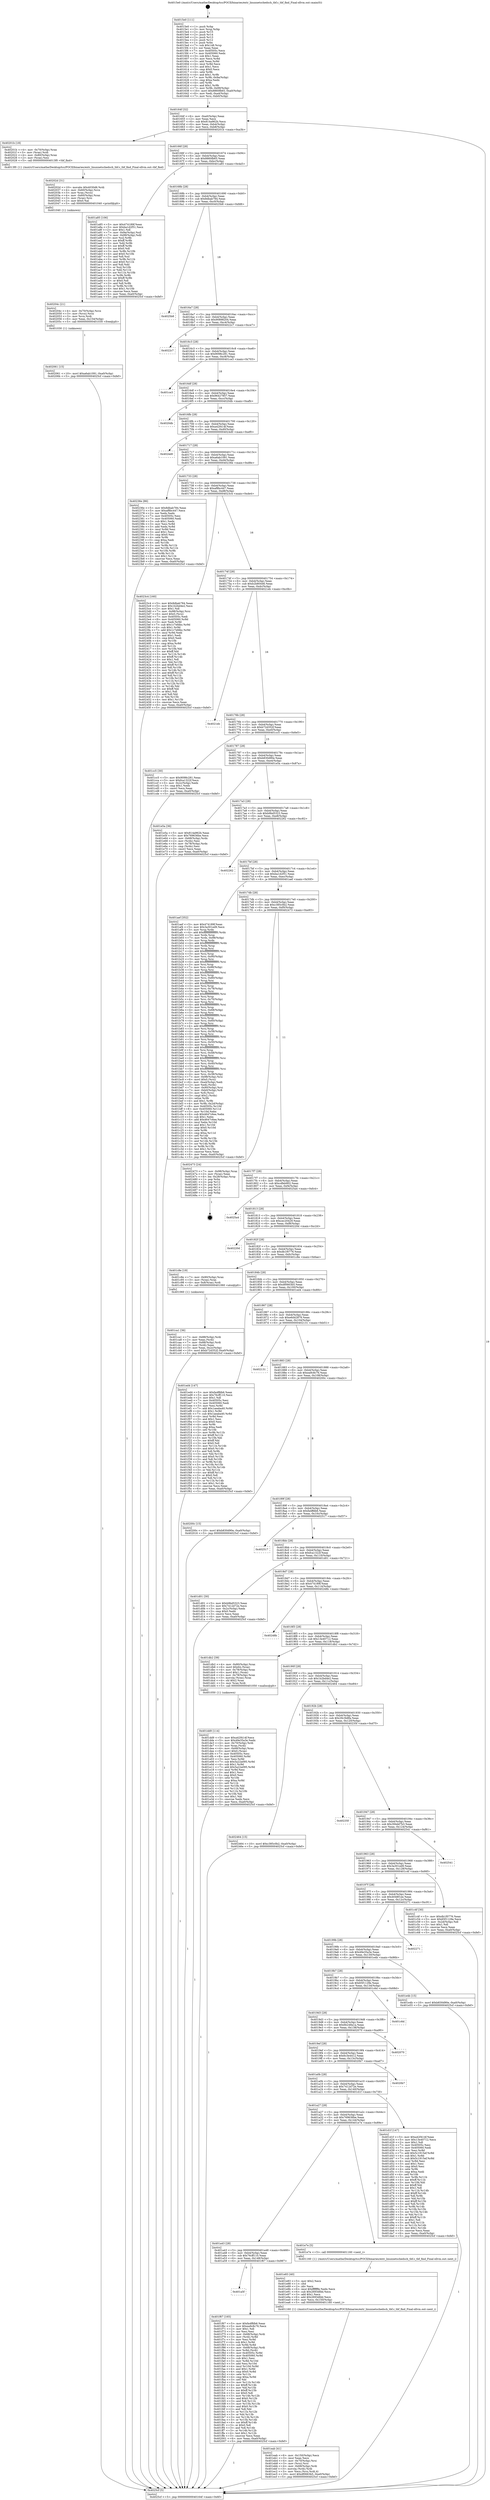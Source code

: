 digraph "0x4015e0" {
  label = "0x4015e0 (/mnt/c/Users/mathe/Desktop/tcc/POCII/binaries/extr_linuxnetschedsch_tbf.c_tbf_find_Final-ollvm.out::main(0))"
  labelloc = "t"
  node[shape=record]

  Entry [label="",width=0.3,height=0.3,shape=circle,fillcolor=black,style=filled]
  "0x40164f" [label="{
     0x40164f [32]\l
     | [instrs]\l
     &nbsp;&nbsp;0x40164f \<+6\>: mov -0xa0(%rbp),%eax\l
     &nbsp;&nbsp;0x401655 \<+2\>: mov %eax,%ecx\l
     &nbsp;&nbsp;0x401657 \<+6\>: sub $0x814a962b,%ecx\l
     &nbsp;&nbsp;0x40165d \<+6\>: mov %eax,-0xb4(%rbp)\l
     &nbsp;&nbsp;0x401663 \<+6\>: mov %ecx,-0xb8(%rbp)\l
     &nbsp;&nbsp;0x401669 \<+6\>: je 000000000040201b \<main+0xa3b\>\l
  }"]
  "0x40201b" [label="{
     0x40201b [18]\l
     | [instrs]\l
     &nbsp;&nbsp;0x40201b \<+4\>: mov -0x70(%rbp),%rax\l
     &nbsp;&nbsp;0x40201f \<+3\>: mov (%rax),%rdi\l
     &nbsp;&nbsp;0x402022 \<+4\>: mov -0x80(%rbp),%rax\l
     &nbsp;&nbsp;0x402026 \<+2\>: mov (%rax),%esi\l
     &nbsp;&nbsp;0x402028 \<+5\>: call 00000000004013f0 \<tbf_find\>\l
     | [calls]\l
     &nbsp;&nbsp;0x4013f0 \{1\} (/mnt/c/Users/mathe/Desktop/tcc/POCII/binaries/extr_linuxnetschedsch_tbf.c_tbf_find_Final-ollvm.out::tbf_find)\l
  }"]
  "0x40166f" [label="{
     0x40166f [28]\l
     | [instrs]\l
     &nbsp;&nbsp;0x40166f \<+5\>: jmp 0000000000401674 \<main+0x94\>\l
     &nbsp;&nbsp;0x401674 \<+6\>: mov -0xb4(%rbp),%eax\l
     &nbsp;&nbsp;0x40167a \<+5\>: sub $0x8860fb65,%eax\l
     &nbsp;&nbsp;0x40167f \<+6\>: mov %eax,-0xbc(%rbp)\l
     &nbsp;&nbsp;0x401685 \<+6\>: je 0000000000401a85 \<main+0x4a5\>\l
  }"]
  Exit [label="",width=0.3,height=0.3,shape=circle,fillcolor=black,style=filled,peripheries=2]
  "0x401a85" [label="{
     0x401a85 [106]\l
     | [instrs]\l
     &nbsp;&nbsp;0x401a85 \<+5\>: mov $0x474189f,%eax\l
     &nbsp;&nbsp;0x401a8a \<+5\>: mov $0xba1d2f51,%ecx\l
     &nbsp;&nbsp;0x401a8f \<+2\>: mov $0x1,%dl\l
     &nbsp;&nbsp;0x401a91 \<+7\>: mov -0x9a(%rbp),%sil\l
     &nbsp;&nbsp;0x401a98 \<+7\>: mov -0x99(%rbp),%dil\l
     &nbsp;&nbsp;0x401a9f \<+3\>: mov %sil,%r8b\l
     &nbsp;&nbsp;0x401aa2 \<+4\>: xor $0xff,%r8b\l
     &nbsp;&nbsp;0x401aa6 \<+3\>: mov %dil,%r9b\l
     &nbsp;&nbsp;0x401aa9 \<+4\>: xor $0xff,%r9b\l
     &nbsp;&nbsp;0x401aad \<+3\>: xor $0x0,%dl\l
     &nbsp;&nbsp;0x401ab0 \<+3\>: mov %r8b,%r10b\l
     &nbsp;&nbsp;0x401ab3 \<+4\>: and $0x0,%r10b\l
     &nbsp;&nbsp;0x401ab7 \<+3\>: and %dl,%sil\l
     &nbsp;&nbsp;0x401aba \<+3\>: mov %r9b,%r11b\l
     &nbsp;&nbsp;0x401abd \<+4\>: and $0x0,%r11b\l
     &nbsp;&nbsp;0x401ac1 \<+3\>: and %dl,%dil\l
     &nbsp;&nbsp;0x401ac4 \<+3\>: or %sil,%r10b\l
     &nbsp;&nbsp;0x401ac7 \<+3\>: or %dil,%r11b\l
     &nbsp;&nbsp;0x401aca \<+3\>: xor %r11b,%r10b\l
     &nbsp;&nbsp;0x401acd \<+3\>: or %r9b,%r8b\l
     &nbsp;&nbsp;0x401ad0 \<+4\>: xor $0xff,%r8b\l
     &nbsp;&nbsp;0x401ad4 \<+3\>: or $0x0,%dl\l
     &nbsp;&nbsp;0x401ad7 \<+3\>: and %dl,%r8b\l
     &nbsp;&nbsp;0x401ada \<+3\>: or %r8b,%r10b\l
     &nbsp;&nbsp;0x401add \<+4\>: test $0x1,%r10b\l
     &nbsp;&nbsp;0x401ae1 \<+3\>: cmovne %ecx,%eax\l
     &nbsp;&nbsp;0x401ae4 \<+6\>: mov %eax,-0xa0(%rbp)\l
     &nbsp;&nbsp;0x401aea \<+5\>: jmp 00000000004025cf \<main+0xfef\>\l
  }"]
  "0x40168b" [label="{
     0x40168b [28]\l
     | [instrs]\l
     &nbsp;&nbsp;0x40168b \<+5\>: jmp 0000000000401690 \<main+0xb0\>\l
     &nbsp;&nbsp;0x401690 \<+6\>: mov -0xb4(%rbp),%eax\l
     &nbsp;&nbsp;0x401696 \<+5\>: sub $0x8dbab784,%eax\l
     &nbsp;&nbsp;0x40169b \<+6\>: mov %eax,-0xc0(%rbp)\l
     &nbsp;&nbsp;0x4016a1 \<+6\>: je 00000000004025b8 \<main+0xfd8\>\l
  }"]
  "0x4025cf" [label="{
     0x4025cf [5]\l
     | [instrs]\l
     &nbsp;&nbsp;0x4025cf \<+5\>: jmp 000000000040164f \<main+0x6f\>\l
  }"]
  "0x4015e0" [label="{
     0x4015e0 [111]\l
     | [instrs]\l
     &nbsp;&nbsp;0x4015e0 \<+1\>: push %rbp\l
     &nbsp;&nbsp;0x4015e1 \<+3\>: mov %rsp,%rbp\l
     &nbsp;&nbsp;0x4015e4 \<+2\>: push %r15\l
     &nbsp;&nbsp;0x4015e6 \<+2\>: push %r14\l
     &nbsp;&nbsp;0x4015e8 \<+2\>: push %r13\l
     &nbsp;&nbsp;0x4015ea \<+2\>: push %r12\l
     &nbsp;&nbsp;0x4015ec \<+1\>: push %rbx\l
     &nbsp;&nbsp;0x4015ed \<+7\>: sub $0x148,%rsp\l
     &nbsp;&nbsp;0x4015f4 \<+2\>: xor %eax,%eax\l
     &nbsp;&nbsp;0x4015f6 \<+7\>: mov 0x40505c,%ecx\l
     &nbsp;&nbsp;0x4015fd \<+7\>: mov 0x405060,%edx\l
     &nbsp;&nbsp;0x401604 \<+3\>: sub $0x1,%eax\l
     &nbsp;&nbsp;0x401607 \<+3\>: mov %ecx,%r8d\l
     &nbsp;&nbsp;0x40160a \<+3\>: add %eax,%r8d\l
     &nbsp;&nbsp;0x40160d \<+4\>: imul %r8d,%ecx\l
     &nbsp;&nbsp;0x401611 \<+3\>: and $0x1,%ecx\l
     &nbsp;&nbsp;0x401614 \<+3\>: cmp $0x0,%ecx\l
     &nbsp;&nbsp;0x401617 \<+4\>: sete %r9b\l
     &nbsp;&nbsp;0x40161b \<+4\>: and $0x1,%r9b\l
     &nbsp;&nbsp;0x40161f \<+7\>: mov %r9b,-0x9a(%rbp)\l
     &nbsp;&nbsp;0x401626 \<+3\>: cmp $0xa,%edx\l
     &nbsp;&nbsp;0x401629 \<+4\>: setl %r9b\l
     &nbsp;&nbsp;0x40162d \<+4\>: and $0x1,%r9b\l
     &nbsp;&nbsp;0x401631 \<+7\>: mov %r9b,-0x99(%rbp)\l
     &nbsp;&nbsp;0x401638 \<+10\>: movl $0x8860fb65,-0xa0(%rbp)\l
     &nbsp;&nbsp;0x401642 \<+6\>: mov %edi,-0xa4(%rbp)\l
     &nbsp;&nbsp;0x401648 \<+7\>: mov %rsi,-0xb0(%rbp)\l
  }"]
  "0x402061" [label="{
     0x402061 [15]\l
     | [instrs]\l
     &nbsp;&nbsp;0x402061 \<+10\>: movl $0xa6ab1091,-0xa0(%rbp)\l
     &nbsp;&nbsp;0x40206b \<+5\>: jmp 00000000004025cf \<main+0xfef\>\l
  }"]
  "0x4025b8" [label="{
     0x4025b8\l
  }", style=dashed]
  "0x4016a7" [label="{
     0x4016a7 [28]\l
     | [instrs]\l
     &nbsp;&nbsp;0x4016a7 \<+5\>: jmp 00000000004016ac \<main+0xcc\>\l
     &nbsp;&nbsp;0x4016ac \<+6\>: mov -0xb4(%rbp),%eax\l
     &nbsp;&nbsp;0x4016b2 \<+5\>: sub $0x90898204,%eax\l
     &nbsp;&nbsp;0x4016b7 \<+6\>: mov %eax,-0xc4(%rbp)\l
     &nbsp;&nbsp;0x4016bd \<+6\>: je 00000000004022c7 \<main+0xce7\>\l
  }"]
  "0x40204c" [label="{
     0x40204c [21]\l
     | [instrs]\l
     &nbsp;&nbsp;0x40204c \<+4\>: mov -0x70(%rbp),%rcx\l
     &nbsp;&nbsp;0x402050 \<+3\>: mov (%rcx),%rcx\l
     &nbsp;&nbsp;0x402053 \<+3\>: mov %rcx,%rdi\l
     &nbsp;&nbsp;0x402056 \<+6\>: mov %eax,-0x154(%rbp)\l
     &nbsp;&nbsp;0x40205c \<+5\>: call 0000000000401030 \<free@plt\>\l
     | [calls]\l
     &nbsp;&nbsp;0x401030 \{1\} (unknown)\l
  }"]
  "0x4022c7" [label="{
     0x4022c7\l
  }", style=dashed]
  "0x4016c3" [label="{
     0x4016c3 [28]\l
     | [instrs]\l
     &nbsp;&nbsp;0x4016c3 \<+5\>: jmp 00000000004016c8 \<main+0xe8\>\l
     &nbsp;&nbsp;0x4016c8 \<+6\>: mov -0xb4(%rbp),%eax\l
     &nbsp;&nbsp;0x4016ce \<+5\>: sub $0x9098c281,%eax\l
     &nbsp;&nbsp;0x4016d3 \<+6\>: mov %eax,-0xc8(%rbp)\l
     &nbsp;&nbsp;0x4016d9 \<+6\>: je 0000000000401ce3 \<main+0x703\>\l
  }"]
  "0x40202d" [label="{
     0x40202d [31]\l
     | [instrs]\l
     &nbsp;&nbsp;0x40202d \<+10\>: movabs $0x4030d6,%rdi\l
     &nbsp;&nbsp;0x402037 \<+4\>: mov -0x60(%rbp),%rcx\l
     &nbsp;&nbsp;0x40203b \<+3\>: mov %rax,(%rcx)\l
     &nbsp;&nbsp;0x40203e \<+4\>: mov -0x60(%rbp),%rax\l
     &nbsp;&nbsp;0x402042 \<+3\>: mov (%rax),%rsi\l
     &nbsp;&nbsp;0x402045 \<+2\>: mov $0x0,%al\l
     &nbsp;&nbsp;0x402047 \<+5\>: call 0000000000401040 \<printf@plt\>\l
     | [calls]\l
     &nbsp;&nbsp;0x401040 \{1\} (unknown)\l
  }"]
  "0x401ce3" [label="{
     0x401ce3\l
  }", style=dashed]
  "0x4016df" [label="{
     0x4016df [28]\l
     | [instrs]\l
     &nbsp;&nbsp;0x4016df \<+5\>: jmp 00000000004016e4 \<main+0x104\>\l
     &nbsp;&nbsp;0x4016e4 \<+6\>: mov -0xb4(%rbp),%eax\l
     &nbsp;&nbsp;0x4016ea \<+5\>: sub $0x96427857,%eax\l
     &nbsp;&nbsp;0x4016ef \<+6\>: mov %eax,-0xcc(%rbp)\l
     &nbsp;&nbsp;0x4016f5 \<+6\>: je 00000000004020db \<main+0xafb\>\l
  }"]
  "0x401a5f" [label="{
     0x401a5f\l
  }", style=dashed]
  "0x4020db" [label="{
     0x4020db\l
  }", style=dashed]
  "0x4016fb" [label="{
     0x4016fb [28]\l
     | [instrs]\l
     &nbsp;&nbsp;0x4016fb \<+5\>: jmp 0000000000401700 \<main+0x120\>\l
     &nbsp;&nbsp;0x401700 \<+6\>: mov -0xb4(%rbp),%eax\l
     &nbsp;&nbsp;0x401706 \<+5\>: sub $0xa42f414f,%eax\l
     &nbsp;&nbsp;0x40170b \<+6\>: mov %eax,-0xd0(%rbp)\l
     &nbsp;&nbsp;0x401711 \<+6\>: je 00000000004024d0 \<main+0xef0\>\l
  }"]
  "0x401f67" [label="{
     0x401f67 [165]\l
     | [instrs]\l
     &nbsp;&nbsp;0x401f67 \<+5\>: mov $0xfa4ffdb6,%eax\l
     &nbsp;&nbsp;0x401f6c \<+5\>: mov $0xea9c8c76,%ecx\l
     &nbsp;&nbsp;0x401f71 \<+2\>: mov $0x1,%dl\l
     &nbsp;&nbsp;0x401f73 \<+2\>: xor %esi,%esi\l
     &nbsp;&nbsp;0x401f75 \<+4\>: mov -0x68(%rbp),%rdi\l
     &nbsp;&nbsp;0x401f79 \<+3\>: mov (%rdi),%r8d\l
     &nbsp;&nbsp;0x401f7c \<+3\>: mov %esi,%r9d\l
     &nbsp;&nbsp;0x401f7f \<+4\>: sub $0x1,%r9d\l
     &nbsp;&nbsp;0x401f83 \<+3\>: sub %r9d,%r8d\l
     &nbsp;&nbsp;0x401f86 \<+4\>: mov -0x68(%rbp),%rdi\l
     &nbsp;&nbsp;0x401f8a \<+3\>: mov %r8d,(%rdi)\l
     &nbsp;&nbsp;0x401f8d \<+8\>: mov 0x40505c,%r8d\l
     &nbsp;&nbsp;0x401f95 \<+8\>: mov 0x405060,%r9d\l
     &nbsp;&nbsp;0x401f9d \<+3\>: sub $0x1,%esi\l
     &nbsp;&nbsp;0x401fa0 \<+3\>: mov %r8d,%r10d\l
     &nbsp;&nbsp;0x401fa3 \<+3\>: add %esi,%r10d\l
     &nbsp;&nbsp;0x401fa6 \<+4\>: imul %r10d,%r8d\l
     &nbsp;&nbsp;0x401faa \<+4\>: and $0x1,%r8d\l
     &nbsp;&nbsp;0x401fae \<+4\>: cmp $0x0,%r8d\l
     &nbsp;&nbsp;0x401fb2 \<+4\>: sete %r11b\l
     &nbsp;&nbsp;0x401fb6 \<+4\>: cmp $0xa,%r9d\l
     &nbsp;&nbsp;0x401fba \<+3\>: setl %bl\l
     &nbsp;&nbsp;0x401fbd \<+3\>: mov %r11b,%r14b\l
     &nbsp;&nbsp;0x401fc0 \<+4\>: xor $0xff,%r14b\l
     &nbsp;&nbsp;0x401fc4 \<+3\>: mov %bl,%r15b\l
     &nbsp;&nbsp;0x401fc7 \<+4\>: xor $0xff,%r15b\l
     &nbsp;&nbsp;0x401fcb \<+3\>: xor $0x0,%dl\l
     &nbsp;&nbsp;0x401fce \<+3\>: mov %r14b,%r12b\l
     &nbsp;&nbsp;0x401fd1 \<+4\>: and $0x0,%r12b\l
     &nbsp;&nbsp;0x401fd5 \<+3\>: and %dl,%r11b\l
     &nbsp;&nbsp;0x401fd8 \<+3\>: mov %r15b,%r13b\l
     &nbsp;&nbsp;0x401fdb \<+4\>: and $0x0,%r13b\l
     &nbsp;&nbsp;0x401fdf \<+2\>: and %dl,%bl\l
     &nbsp;&nbsp;0x401fe1 \<+3\>: or %r11b,%r12b\l
     &nbsp;&nbsp;0x401fe4 \<+3\>: or %bl,%r13b\l
     &nbsp;&nbsp;0x401fe7 \<+3\>: xor %r13b,%r12b\l
     &nbsp;&nbsp;0x401fea \<+3\>: or %r15b,%r14b\l
     &nbsp;&nbsp;0x401fed \<+4\>: xor $0xff,%r14b\l
     &nbsp;&nbsp;0x401ff1 \<+3\>: or $0x0,%dl\l
     &nbsp;&nbsp;0x401ff4 \<+3\>: and %dl,%r14b\l
     &nbsp;&nbsp;0x401ff7 \<+3\>: or %r14b,%r12b\l
     &nbsp;&nbsp;0x401ffa \<+4\>: test $0x1,%r12b\l
     &nbsp;&nbsp;0x401ffe \<+3\>: cmovne %ecx,%eax\l
     &nbsp;&nbsp;0x402001 \<+6\>: mov %eax,-0xa0(%rbp)\l
     &nbsp;&nbsp;0x402007 \<+5\>: jmp 00000000004025cf \<main+0xfef\>\l
  }"]
  "0x4024d0" [label="{
     0x4024d0\l
  }", style=dashed]
  "0x401717" [label="{
     0x401717 [28]\l
     | [instrs]\l
     &nbsp;&nbsp;0x401717 \<+5\>: jmp 000000000040171c \<main+0x13c\>\l
     &nbsp;&nbsp;0x40171c \<+6\>: mov -0xb4(%rbp),%eax\l
     &nbsp;&nbsp;0x401722 \<+5\>: sub $0xa6ab1091,%eax\l
     &nbsp;&nbsp;0x401727 \<+6\>: mov %eax,-0xd4(%rbp)\l
     &nbsp;&nbsp;0x40172d \<+6\>: je 000000000040236e \<main+0xd8e\>\l
  }"]
  "0x401eab" [label="{
     0x401eab [41]\l
     | [instrs]\l
     &nbsp;&nbsp;0x401eab \<+6\>: mov -0x150(%rbp),%ecx\l
     &nbsp;&nbsp;0x401eb1 \<+3\>: imul %eax,%ecx\l
     &nbsp;&nbsp;0x401eb4 \<+4\>: mov -0x70(%rbp),%rsi\l
     &nbsp;&nbsp;0x401eb8 \<+3\>: mov (%rsi),%rsi\l
     &nbsp;&nbsp;0x401ebb \<+4\>: mov -0x68(%rbp),%rdi\l
     &nbsp;&nbsp;0x401ebf \<+3\>: movslq (%rdi),%rdi\l
     &nbsp;&nbsp;0x401ec2 \<+3\>: mov %ecx,(%rsi,%rdi,4)\l
     &nbsp;&nbsp;0x401ec5 \<+10\>: movl $0xdf0663b5,-0xa0(%rbp)\l
     &nbsp;&nbsp;0x401ecf \<+5\>: jmp 00000000004025cf \<main+0xfef\>\l
  }"]
  "0x40236e" [label="{
     0x40236e [86]\l
     | [instrs]\l
     &nbsp;&nbsp;0x40236e \<+5\>: mov $0x8dbab784,%eax\l
     &nbsp;&nbsp;0x402373 \<+5\>: mov $0xaf8bc447,%ecx\l
     &nbsp;&nbsp;0x402378 \<+2\>: xor %edx,%edx\l
     &nbsp;&nbsp;0x40237a \<+7\>: mov 0x40505c,%esi\l
     &nbsp;&nbsp;0x402381 \<+7\>: mov 0x405060,%edi\l
     &nbsp;&nbsp;0x402388 \<+3\>: sub $0x1,%edx\l
     &nbsp;&nbsp;0x40238b \<+3\>: mov %esi,%r8d\l
     &nbsp;&nbsp;0x40238e \<+3\>: add %edx,%r8d\l
     &nbsp;&nbsp;0x402391 \<+4\>: imul %r8d,%esi\l
     &nbsp;&nbsp;0x402395 \<+3\>: and $0x1,%esi\l
     &nbsp;&nbsp;0x402398 \<+3\>: cmp $0x0,%esi\l
     &nbsp;&nbsp;0x40239b \<+4\>: sete %r9b\l
     &nbsp;&nbsp;0x40239f \<+3\>: cmp $0xa,%edi\l
     &nbsp;&nbsp;0x4023a2 \<+4\>: setl %r10b\l
     &nbsp;&nbsp;0x4023a6 \<+3\>: mov %r9b,%r11b\l
     &nbsp;&nbsp;0x4023a9 \<+3\>: and %r10b,%r11b\l
     &nbsp;&nbsp;0x4023ac \<+3\>: xor %r10b,%r9b\l
     &nbsp;&nbsp;0x4023af \<+3\>: or %r9b,%r11b\l
     &nbsp;&nbsp;0x4023b2 \<+4\>: test $0x1,%r11b\l
     &nbsp;&nbsp;0x4023b6 \<+3\>: cmovne %ecx,%eax\l
     &nbsp;&nbsp;0x4023b9 \<+6\>: mov %eax,-0xa0(%rbp)\l
     &nbsp;&nbsp;0x4023bf \<+5\>: jmp 00000000004025cf \<main+0xfef\>\l
  }"]
  "0x401733" [label="{
     0x401733 [28]\l
     | [instrs]\l
     &nbsp;&nbsp;0x401733 \<+5\>: jmp 0000000000401738 \<main+0x158\>\l
     &nbsp;&nbsp;0x401738 \<+6\>: mov -0xb4(%rbp),%eax\l
     &nbsp;&nbsp;0x40173e \<+5\>: sub $0xaf8bc447,%eax\l
     &nbsp;&nbsp;0x401743 \<+6\>: mov %eax,-0xd8(%rbp)\l
     &nbsp;&nbsp;0x401749 \<+6\>: je 00000000004023c4 \<main+0xde4\>\l
  }"]
  "0x401e83" [label="{
     0x401e83 [40]\l
     | [instrs]\l
     &nbsp;&nbsp;0x401e83 \<+5\>: mov $0x2,%ecx\l
     &nbsp;&nbsp;0x401e88 \<+1\>: cltd\l
     &nbsp;&nbsp;0x401e89 \<+2\>: idiv %ecx\l
     &nbsp;&nbsp;0x401e8b \<+6\>: imul $0xfffffffe,%edx,%ecx\l
     &nbsp;&nbsp;0x401e91 \<+6\>: sub $0x2693dfdd,%ecx\l
     &nbsp;&nbsp;0x401e97 \<+3\>: add $0x1,%ecx\l
     &nbsp;&nbsp;0x401e9a \<+6\>: add $0x2693dfdd,%ecx\l
     &nbsp;&nbsp;0x401ea0 \<+6\>: mov %ecx,-0x150(%rbp)\l
     &nbsp;&nbsp;0x401ea6 \<+5\>: call 0000000000401160 \<next_i\>\l
     | [calls]\l
     &nbsp;&nbsp;0x401160 \{1\} (/mnt/c/Users/mathe/Desktop/tcc/POCII/binaries/extr_linuxnetschedsch_tbf.c_tbf_find_Final-ollvm.out::next_i)\l
  }"]
  "0x4023c4" [label="{
     0x4023c4 [160]\l
     | [instrs]\l
     &nbsp;&nbsp;0x4023c4 \<+5\>: mov $0x8dbab784,%eax\l
     &nbsp;&nbsp;0x4023c9 \<+5\>: mov $0x1b2bd4e2,%ecx\l
     &nbsp;&nbsp;0x4023ce \<+2\>: mov $0x1,%dl\l
     &nbsp;&nbsp;0x4023d0 \<+7\>: mov -0x98(%rbp),%rsi\l
     &nbsp;&nbsp;0x4023d7 \<+6\>: movl $0x0,(%rsi)\l
     &nbsp;&nbsp;0x4023dd \<+7\>: mov 0x40505c,%edi\l
     &nbsp;&nbsp;0x4023e4 \<+8\>: mov 0x405060,%r8d\l
     &nbsp;&nbsp;0x4023ec \<+3\>: mov %edi,%r9d\l
     &nbsp;&nbsp;0x4023ef \<+7\>: sub $0x1c7efdbc,%r9d\l
     &nbsp;&nbsp;0x4023f6 \<+4\>: sub $0x1,%r9d\l
     &nbsp;&nbsp;0x4023fa \<+7\>: add $0x1c7efdbc,%r9d\l
     &nbsp;&nbsp;0x402401 \<+4\>: imul %r9d,%edi\l
     &nbsp;&nbsp;0x402405 \<+3\>: and $0x1,%edi\l
     &nbsp;&nbsp;0x402408 \<+3\>: cmp $0x0,%edi\l
     &nbsp;&nbsp;0x40240b \<+4\>: sete %r10b\l
     &nbsp;&nbsp;0x40240f \<+4\>: cmp $0xa,%r8d\l
     &nbsp;&nbsp;0x402413 \<+4\>: setl %r11b\l
     &nbsp;&nbsp;0x402417 \<+3\>: mov %r10b,%bl\l
     &nbsp;&nbsp;0x40241a \<+3\>: xor $0xff,%bl\l
     &nbsp;&nbsp;0x40241d \<+3\>: mov %r11b,%r14b\l
     &nbsp;&nbsp;0x402420 \<+4\>: xor $0xff,%r14b\l
     &nbsp;&nbsp;0x402424 \<+3\>: xor $0x1,%dl\l
     &nbsp;&nbsp;0x402427 \<+3\>: mov %bl,%r15b\l
     &nbsp;&nbsp;0x40242a \<+4\>: and $0xff,%r15b\l
     &nbsp;&nbsp;0x40242e \<+3\>: and %dl,%r10b\l
     &nbsp;&nbsp;0x402431 \<+3\>: mov %r14b,%r12b\l
     &nbsp;&nbsp;0x402434 \<+4\>: and $0xff,%r12b\l
     &nbsp;&nbsp;0x402438 \<+3\>: and %dl,%r11b\l
     &nbsp;&nbsp;0x40243b \<+3\>: or %r10b,%r15b\l
     &nbsp;&nbsp;0x40243e \<+3\>: or %r11b,%r12b\l
     &nbsp;&nbsp;0x402441 \<+3\>: xor %r12b,%r15b\l
     &nbsp;&nbsp;0x402444 \<+3\>: or %r14b,%bl\l
     &nbsp;&nbsp;0x402447 \<+3\>: xor $0xff,%bl\l
     &nbsp;&nbsp;0x40244a \<+3\>: or $0x1,%dl\l
     &nbsp;&nbsp;0x40244d \<+2\>: and %dl,%bl\l
     &nbsp;&nbsp;0x40244f \<+3\>: or %bl,%r15b\l
     &nbsp;&nbsp;0x402452 \<+4\>: test $0x1,%r15b\l
     &nbsp;&nbsp;0x402456 \<+3\>: cmovne %ecx,%eax\l
     &nbsp;&nbsp;0x402459 \<+6\>: mov %eax,-0xa0(%rbp)\l
     &nbsp;&nbsp;0x40245f \<+5\>: jmp 00000000004025cf \<main+0xfef\>\l
  }"]
  "0x40174f" [label="{
     0x40174f [28]\l
     | [instrs]\l
     &nbsp;&nbsp;0x40174f \<+5\>: jmp 0000000000401754 \<main+0x174\>\l
     &nbsp;&nbsp;0x401754 \<+6\>: mov -0xb4(%rbp),%eax\l
     &nbsp;&nbsp;0x40175a \<+5\>: sub $0xb2b80446,%eax\l
     &nbsp;&nbsp;0x40175f \<+6\>: mov %eax,-0xdc(%rbp)\l
     &nbsp;&nbsp;0x401765 \<+6\>: je 00000000004021eb \<main+0xc0b\>\l
  }"]
  "0x401a43" [label="{
     0x401a43 [28]\l
     | [instrs]\l
     &nbsp;&nbsp;0x401a43 \<+5\>: jmp 0000000000401a48 \<main+0x468\>\l
     &nbsp;&nbsp;0x401a48 \<+6\>: mov -0xb4(%rbp),%eax\l
     &nbsp;&nbsp;0x401a4e \<+5\>: sub $0x76cff110,%eax\l
     &nbsp;&nbsp;0x401a53 \<+6\>: mov %eax,-0x148(%rbp)\l
     &nbsp;&nbsp;0x401a59 \<+6\>: je 0000000000401f67 \<main+0x987\>\l
  }"]
  "0x4021eb" [label="{
     0x4021eb\l
  }", style=dashed]
  "0x40176b" [label="{
     0x40176b [28]\l
     | [instrs]\l
     &nbsp;&nbsp;0x40176b \<+5\>: jmp 0000000000401770 \<main+0x190\>\l
     &nbsp;&nbsp;0x401770 \<+6\>: mov -0xb4(%rbp),%eax\l
     &nbsp;&nbsp;0x401776 \<+5\>: sub $0xb72d352f,%eax\l
     &nbsp;&nbsp;0x40177b \<+6\>: mov %eax,-0xe0(%rbp)\l
     &nbsp;&nbsp;0x401781 \<+6\>: je 0000000000401cc5 \<main+0x6e5\>\l
  }"]
  "0x401e7e" [label="{
     0x401e7e [5]\l
     | [instrs]\l
     &nbsp;&nbsp;0x401e7e \<+5\>: call 0000000000401160 \<next_i\>\l
     | [calls]\l
     &nbsp;&nbsp;0x401160 \{1\} (/mnt/c/Users/mathe/Desktop/tcc/POCII/binaries/extr_linuxnetschedsch_tbf.c_tbf_find_Final-ollvm.out::next_i)\l
  }"]
  "0x401cc5" [label="{
     0x401cc5 [30]\l
     | [instrs]\l
     &nbsp;&nbsp;0x401cc5 \<+5\>: mov $0x9098c281,%eax\l
     &nbsp;&nbsp;0x401cca \<+5\>: mov $0xfca1322f,%ecx\l
     &nbsp;&nbsp;0x401ccf \<+3\>: mov -0x2c(%rbp),%edx\l
     &nbsp;&nbsp;0x401cd2 \<+3\>: cmp $0x1,%edx\l
     &nbsp;&nbsp;0x401cd5 \<+3\>: cmovl %ecx,%eax\l
     &nbsp;&nbsp;0x401cd8 \<+6\>: mov %eax,-0xa0(%rbp)\l
     &nbsp;&nbsp;0x401cde \<+5\>: jmp 00000000004025cf \<main+0xfef\>\l
  }"]
  "0x401787" [label="{
     0x401787 [28]\l
     | [instrs]\l
     &nbsp;&nbsp;0x401787 \<+5\>: jmp 000000000040178c \<main+0x1ac\>\l
     &nbsp;&nbsp;0x40178c \<+6\>: mov -0xb4(%rbp),%eax\l
     &nbsp;&nbsp;0x401792 \<+5\>: sub $0xb830d90e,%eax\l
     &nbsp;&nbsp;0x401797 \<+6\>: mov %eax,-0xe4(%rbp)\l
     &nbsp;&nbsp;0x40179d \<+6\>: je 0000000000401e5a \<main+0x87a\>\l
  }"]
  "0x401dd9" [label="{
     0x401dd9 [114]\l
     | [instrs]\l
     &nbsp;&nbsp;0x401dd9 \<+5\>: mov $0xa42f414f,%ecx\l
     &nbsp;&nbsp;0x401dde \<+5\>: mov $0x49e35a3e,%edx\l
     &nbsp;&nbsp;0x401de3 \<+4\>: mov -0x70(%rbp),%rdi\l
     &nbsp;&nbsp;0x401de7 \<+3\>: mov %rax,(%rdi)\l
     &nbsp;&nbsp;0x401dea \<+4\>: mov -0x68(%rbp),%rax\l
     &nbsp;&nbsp;0x401dee \<+6\>: movl $0x0,(%rax)\l
     &nbsp;&nbsp;0x401df4 \<+7\>: mov 0x40505c,%esi\l
     &nbsp;&nbsp;0x401dfb \<+8\>: mov 0x405060,%r8d\l
     &nbsp;&nbsp;0x401e03 \<+3\>: mov %esi,%r9d\l
     &nbsp;&nbsp;0x401e06 \<+7\>: sub $0x5a22a095,%r9d\l
     &nbsp;&nbsp;0x401e0d \<+4\>: sub $0x1,%r9d\l
     &nbsp;&nbsp;0x401e11 \<+7\>: add $0x5a22a095,%r9d\l
     &nbsp;&nbsp;0x401e18 \<+4\>: imul %r9d,%esi\l
     &nbsp;&nbsp;0x401e1c \<+3\>: and $0x1,%esi\l
     &nbsp;&nbsp;0x401e1f \<+3\>: cmp $0x0,%esi\l
     &nbsp;&nbsp;0x401e22 \<+4\>: sete %r10b\l
     &nbsp;&nbsp;0x401e26 \<+4\>: cmp $0xa,%r8d\l
     &nbsp;&nbsp;0x401e2a \<+4\>: setl %r11b\l
     &nbsp;&nbsp;0x401e2e \<+3\>: mov %r10b,%bl\l
     &nbsp;&nbsp;0x401e31 \<+3\>: and %r11b,%bl\l
     &nbsp;&nbsp;0x401e34 \<+3\>: xor %r11b,%r10b\l
     &nbsp;&nbsp;0x401e37 \<+3\>: or %r10b,%bl\l
     &nbsp;&nbsp;0x401e3a \<+3\>: test $0x1,%bl\l
     &nbsp;&nbsp;0x401e3d \<+3\>: cmovne %edx,%ecx\l
     &nbsp;&nbsp;0x401e40 \<+6\>: mov %ecx,-0xa0(%rbp)\l
     &nbsp;&nbsp;0x401e46 \<+5\>: jmp 00000000004025cf \<main+0xfef\>\l
  }"]
  "0x401e5a" [label="{
     0x401e5a [36]\l
     | [instrs]\l
     &nbsp;&nbsp;0x401e5a \<+5\>: mov $0x814a962b,%eax\l
     &nbsp;&nbsp;0x401e5f \<+5\>: mov $0x769636be,%ecx\l
     &nbsp;&nbsp;0x401e64 \<+4\>: mov -0x68(%rbp),%rdx\l
     &nbsp;&nbsp;0x401e68 \<+2\>: mov (%rdx),%esi\l
     &nbsp;&nbsp;0x401e6a \<+4\>: mov -0x78(%rbp),%rdx\l
     &nbsp;&nbsp;0x401e6e \<+2\>: cmp (%rdx),%esi\l
     &nbsp;&nbsp;0x401e70 \<+3\>: cmovl %ecx,%eax\l
     &nbsp;&nbsp;0x401e73 \<+6\>: mov %eax,-0xa0(%rbp)\l
     &nbsp;&nbsp;0x401e79 \<+5\>: jmp 00000000004025cf \<main+0xfef\>\l
  }"]
  "0x4017a3" [label="{
     0x4017a3 [28]\l
     | [instrs]\l
     &nbsp;&nbsp;0x4017a3 \<+5\>: jmp 00000000004017a8 \<main+0x1c8\>\l
     &nbsp;&nbsp;0x4017a8 \<+6\>: mov -0xb4(%rbp),%eax\l
     &nbsp;&nbsp;0x4017ae \<+5\>: sub $0xb9bd5323,%eax\l
     &nbsp;&nbsp;0x4017b3 \<+6\>: mov %eax,-0xe8(%rbp)\l
     &nbsp;&nbsp;0x4017b9 \<+6\>: je 0000000000402262 \<main+0xc82\>\l
  }"]
  "0x401a27" [label="{
     0x401a27 [28]\l
     | [instrs]\l
     &nbsp;&nbsp;0x401a27 \<+5\>: jmp 0000000000401a2c \<main+0x44c\>\l
     &nbsp;&nbsp;0x401a2c \<+6\>: mov -0xb4(%rbp),%eax\l
     &nbsp;&nbsp;0x401a32 \<+5\>: sub $0x769636be,%eax\l
     &nbsp;&nbsp;0x401a37 \<+6\>: mov %eax,-0x144(%rbp)\l
     &nbsp;&nbsp;0x401a3d \<+6\>: je 0000000000401e7e \<main+0x89e\>\l
  }"]
  "0x402262" [label="{
     0x402262\l
  }", style=dashed]
  "0x4017bf" [label="{
     0x4017bf [28]\l
     | [instrs]\l
     &nbsp;&nbsp;0x4017bf \<+5\>: jmp 00000000004017c4 \<main+0x1e4\>\l
     &nbsp;&nbsp;0x4017c4 \<+6\>: mov -0xb4(%rbp),%eax\l
     &nbsp;&nbsp;0x4017ca \<+5\>: sub $0xba1d2f51,%eax\l
     &nbsp;&nbsp;0x4017cf \<+6\>: mov %eax,-0xec(%rbp)\l
     &nbsp;&nbsp;0x4017d5 \<+6\>: je 0000000000401aef \<main+0x50f\>\l
  }"]
  "0x401d1f" [label="{
     0x401d1f [147]\l
     | [instrs]\l
     &nbsp;&nbsp;0x401d1f \<+5\>: mov $0xa42f414f,%eax\l
     &nbsp;&nbsp;0x401d24 \<+5\>: mov $0x13e40712,%ecx\l
     &nbsp;&nbsp;0x401d29 \<+2\>: mov $0x1,%dl\l
     &nbsp;&nbsp;0x401d2b \<+7\>: mov 0x40505c,%esi\l
     &nbsp;&nbsp;0x401d32 \<+7\>: mov 0x405060,%edi\l
     &nbsp;&nbsp;0x401d39 \<+3\>: mov %esi,%r8d\l
     &nbsp;&nbsp;0x401d3c \<+7\>: add $0x5c1915ef,%r8d\l
     &nbsp;&nbsp;0x401d43 \<+4\>: sub $0x1,%r8d\l
     &nbsp;&nbsp;0x401d47 \<+7\>: sub $0x5c1915ef,%r8d\l
     &nbsp;&nbsp;0x401d4e \<+4\>: imul %r8d,%esi\l
     &nbsp;&nbsp;0x401d52 \<+3\>: and $0x1,%esi\l
     &nbsp;&nbsp;0x401d55 \<+3\>: cmp $0x0,%esi\l
     &nbsp;&nbsp;0x401d58 \<+4\>: sete %r9b\l
     &nbsp;&nbsp;0x401d5c \<+3\>: cmp $0xa,%edi\l
     &nbsp;&nbsp;0x401d5f \<+4\>: setl %r10b\l
     &nbsp;&nbsp;0x401d63 \<+3\>: mov %r9b,%r11b\l
     &nbsp;&nbsp;0x401d66 \<+4\>: xor $0xff,%r11b\l
     &nbsp;&nbsp;0x401d6a \<+3\>: mov %r10b,%bl\l
     &nbsp;&nbsp;0x401d6d \<+3\>: xor $0xff,%bl\l
     &nbsp;&nbsp;0x401d70 \<+3\>: xor $0x1,%dl\l
     &nbsp;&nbsp;0x401d73 \<+3\>: mov %r11b,%r14b\l
     &nbsp;&nbsp;0x401d76 \<+4\>: and $0xff,%r14b\l
     &nbsp;&nbsp;0x401d7a \<+3\>: and %dl,%r9b\l
     &nbsp;&nbsp;0x401d7d \<+3\>: mov %bl,%r15b\l
     &nbsp;&nbsp;0x401d80 \<+4\>: and $0xff,%r15b\l
     &nbsp;&nbsp;0x401d84 \<+3\>: and %dl,%r10b\l
     &nbsp;&nbsp;0x401d87 \<+3\>: or %r9b,%r14b\l
     &nbsp;&nbsp;0x401d8a \<+3\>: or %r10b,%r15b\l
     &nbsp;&nbsp;0x401d8d \<+3\>: xor %r15b,%r14b\l
     &nbsp;&nbsp;0x401d90 \<+3\>: or %bl,%r11b\l
     &nbsp;&nbsp;0x401d93 \<+4\>: xor $0xff,%r11b\l
     &nbsp;&nbsp;0x401d97 \<+3\>: or $0x1,%dl\l
     &nbsp;&nbsp;0x401d9a \<+3\>: and %dl,%r11b\l
     &nbsp;&nbsp;0x401d9d \<+3\>: or %r11b,%r14b\l
     &nbsp;&nbsp;0x401da0 \<+4\>: test $0x1,%r14b\l
     &nbsp;&nbsp;0x401da4 \<+3\>: cmovne %ecx,%eax\l
     &nbsp;&nbsp;0x401da7 \<+6\>: mov %eax,-0xa0(%rbp)\l
     &nbsp;&nbsp;0x401dad \<+5\>: jmp 00000000004025cf \<main+0xfef\>\l
  }"]
  "0x401aef" [label="{
     0x401aef [352]\l
     | [instrs]\l
     &nbsp;&nbsp;0x401aef \<+5\>: mov $0x474189f,%eax\l
     &nbsp;&nbsp;0x401af4 \<+5\>: mov $0x3a301ed9,%ecx\l
     &nbsp;&nbsp;0x401af9 \<+3\>: mov %rsp,%rdx\l
     &nbsp;&nbsp;0x401afc \<+4\>: add $0xfffffffffffffff0,%rdx\l
     &nbsp;&nbsp;0x401b00 \<+3\>: mov %rdx,%rsp\l
     &nbsp;&nbsp;0x401b03 \<+7\>: mov %rdx,-0x98(%rbp)\l
     &nbsp;&nbsp;0x401b0a \<+3\>: mov %rsp,%rdx\l
     &nbsp;&nbsp;0x401b0d \<+4\>: add $0xfffffffffffffff0,%rdx\l
     &nbsp;&nbsp;0x401b11 \<+3\>: mov %rdx,%rsp\l
     &nbsp;&nbsp;0x401b14 \<+3\>: mov %rsp,%rsi\l
     &nbsp;&nbsp;0x401b17 \<+4\>: add $0xfffffffffffffff0,%rsi\l
     &nbsp;&nbsp;0x401b1b \<+3\>: mov %rsi,%rsp\l
     &nbsp;&nbsp;0x401b1e \<+7\>: mov %rsi,-0x90(%rbp)\l
     &nbsp;&nbsp;0x401b25 \<+3\>: mov %rsp,%rsi\l
     &nbsp;&nbsp;0x401b28 \<+4\>: add $0xfffffffffffffff0,%rsi\l
     &nbsp;&nbsp;0x401b2c \<+3\>: mov %rsi,%rsp\l
     &nbsp;&nbsp;0x401b2f \<+7\>: mov %rsi,-0x88(%rbp)\l
     &nbsp;&nbsp;0x401b36 \<+3\>: mov %rsp,%rsi\l
     &nbsp;&nbsp;0x401b39 \<+4\>: add $0xfffffffffffffff0,%rsi\l
     &nbsp;&nbsp;0x401b3d \<+3\>: mov %rsi,%rsp\l
     &nbsp;&nbsp;0x401b40 \<+4\>: mov %rsi,-0x80(%rbp)\l
     &nbsp;&nbsp;0x401b44 \<+3\>: mov %rsp,%rsi\l
     &nbsp;&nbsp;0x401b47 \<+4\>: add $0xfffffffffffffff0,%rsi\l
     &nbsp;&nbsp;0x401b4b \<+3\>: mov %rsi,%rsp\l
     &nbsp;&nbsp;0x401b4e \<+4\>: mov %rsi,-0x78(%rbp)\l
     &nbsp;&nbsp;0x401b52 \<+3\>: mov %rsp,%rsi\l
     &nbsp;&nbsp;0x401b55 \<+4\>: add $0xfffffffffffffff0,%rsi\l
     &nbsp;&nbsp;0x401b59 \<+3\>: mov %rsi,%rsp\l
     &nbsp;&nbsp;0x401b5c \<+4\>: mov %rsi,-0x70(%rbp)\l
     &nbsp;&nbsp;0x401b60 \<+3\>: mov %rsp,%rsi\l
     &nbsp;&nbsp;0x401b63 \<+4\>: add $0xfffffffffffffff0,%rsi\l
     &nbsp;&nbsp;0x401b67 \<+3\>: mov %rsi,%rsp\l
     &nbsp;&nbsp;0x401b6a \<+4\>: mov %rsi,-0x68(%rbp)\l
     &nbsp;&nbsp;0x401b6e \<+3\>: mov %rsp,%rsi\l
     &nbsp;&nbsp;0x401b71 \<+4\>: add $0xfffffffffffffff0,%rsi\l
     &nbsp;&nbsp;0x401b75 \<+3\>: mov %rsi,%rsp\l
     &nbsp;&nbsp;0x401b78 \<+4\>: mov %rsi,-0x60(%rbp)\l
     &nbsp;&nbsp;0x401b7c \<+3\>: mov %rsp,%rsi\l
     &nbsp;&nbsp;0x401b7f \<+4\>: add $0xfffffffffffffff0,%rsi\l
     &nbsp;&nbsp;0x401b83 \<+3\>: mov %rsi,%rsp\l
     &nbsp;&nbsp;0x401b86 \<+4\>: mov %rsi,-0x58(%rbp)\l
     &nbsp;&nbsp;0x401b8a \<+3\>: mov %rsp,%rsi\l
     &nbsp;&nbsp;0x401b8d \<+4\>: add $0xfffffffffffffff0,%rsi\l
     &nbsp;&nbsp;0x401b91 \<+3\>: mov %rsi,%rsp\l
     &nbsp;&nbsp;0x401b94 \<+4\>: mov %rsi,-0x50(%rbp)\l
     &nbsp;&nbsp;0x401b98 \<+3\>: mov %rsp,%rsi\l
     &nbsp;&nbsp;0x401b9b \<+4\>: add $0xfffffffffffffff0,%rsi\l
     &nbsp;&nbsp;0x401b9f \<+3\>: mov %rsi,%rsp\l
     &nbsp;&nbsp;0x401ba2 \<+4\>: mov %rsi,-0x48(%rbp)\l
     &nbsp;&nbsp;0x401ba6 \<+3\>: mov %rsp,%rsi\l
     &nbsp;&nbsp;0x401ba9 \<+4\>: add $0xfffffffffffffff0,%rsi\l
     &nbsp;&nbsp;0x401bad \<+3\>: mov %rsi,%rsp\l
     &nbsp;&nbsp;0x401bb0 \<+4\>: mov %rsi,-0x40(%rbp)\l
     &nbsp;&nbsp;0x401bb4 \<+3\>: mov %rsp,%rsi\l
     &nbsp;&nbsp;0x401bb7 \<+4\>: add $0xfffffffffffffff0,%rsi\l
     &nbsp;&nbsp;0x401bbb \<+3\>: mov %rsi,%rsp\l
     &nbsp;&nbsp;0x401bbe \<+4\>: mov %rsi,-0x38(%rbp)\l
     &nbsp;&nbsp;0x401bc2 \<+7\>: mov -0x98(%rbp),%rsi\l
     &nbsp;&nbsp;0x401bc9 \<+6\>: movl $0x0,(%rsi)\l
     &nbsp;&nbsp;0x401bcf \<+6\>: mov -0xa4(%rbp),%edi\l
     &nbsp;&nbsp;0x401bd5 \<+2\>: mov %edi,(%rdx)\l
     &nbsp;&nbsp;0x401bd7 \<+7\>: mov -0x90(%rbp),%rsi\l
     &nbsp;&nbsp;0x401bde \<+7\>: mov -0xb0(%rbp),%r8\l
     &nbsp;&nbsp;0x401be5 \<+3\>: mov %r8,(%rsi)\l
     &nbsp;&nbsp;0x401be8 \<+3\>: cmpl $0x2,(%rdx)\l
     &nbsp;&nbsp;0x401beb \<+4\>: setne %r9b\l
     &nbsp;&nbsp;0x401bef \<+4\>: and $0x1,%r9b\l
     &nbsp;&nbsp;0x401bf3 \<+4\>: mov %r9b,-0x2d(%rbp)\l
     &nbsp;&nbsp;0x401bf7 \<+8\>: mov 0x40505c,%r10d\l
     &nbsp;&nbsp;0x401bff \<+8\>: mov 0x405060,%r11d\l
     &nbsp;&nbsp;0x401c07 \<+3\>: mov %r10d,%ebx\l
     &nbsp;&nbsp;0x401c0a \<+6\>: sub $0x4647c6ee,%ebx\l
     &nbsp;&nbsp;0x401c10 \<+3\>: sub $0x1,%ebx\l
     &nbsp;&nbsp;0x401c13 \<+6\>: add $0x4647c6ee,%ebx\l
     &nbsp;&nbsp;0x401c19 \<+4\>: imul %ebx,%r10d\l
     &nbsp;&nbsp;0x401c1d \<+4\>: and $0x1,%r10d\l
     &nbsp;&nbsp;0x401c21 \<+4\>: cmp $0x0,%r10d\l
     &nbsp;&nbsp;0x401c25 \<+4\>: sete %r9b\l
     &nbsp;&nbsp;0x401c29 \<+4\>: cmp $0xa,%r11d\l
     &nbsp;&nbsp;0x401c2d \<+4\>: setl %r14b\l
     &nbsp;&nbsp;0x401c31 \<+3\>: mov %r9b,%r15b\l
     &nbsp;&nbsp;0x401c34 \<+3\>: and %r14b,%r15b\l
     &nbsp;&nbsp;0x401c37 \<+3\>: xor %r14b,%r9b\l
     &nbsp;&nbsp;0x401c3a \<+3\>: or %r9b,%r15b\l
     &nbsp;&nbsp;0x401c3d \<+4\>: test $0x1,%r15b\l
     &nbsp;&nbsp;0x401c41 \<+3\>: cmovne %ecx,%eax\l
     &nbsp;&nbsp;0x401c44 \<+6\>: mov %eax,-0xa0(%rbp)\l
     &nbsp;&nbsp;0x401c4a \<+5\>: jmp 00000000004025cf \<main+0xfef\>\l
  }"]
  "0x4017db" [label="{
     0x4017db [28]\l
     | [instrs]\l
     &nbsp;&nbsp;0x4017db \<+5\>: jmp 00000000004017e0 \<main+0x200\>\l
     &nbsp;&nbsp;0x4017e0 \<+6\>: mov -0xb4(%rbp),%eax\l
     &nbsp;&nbsp;0x4017e6 \<+5\>: sub $0xc385c0b2,%eax\l
     &nbsp;&nbsp;0x4017eb \<+6\>: mov %eax,-0xf0(%rbp)\l
     &nbsp;&nbsp;0x4017f1 \<+6\>: je 0000000000402473 \<main+0xe93\>\l
  }"]
  "0x401a0b" [label="{
     0x401a0b [28]\l
     | [instrs]\l
     &nbsp;&nbsp;0x401a0b \<+5\>: jmp 0000000000401a10 \<main+0x430\>\l
     &nbsp;&nbsp;0x401a10 \<+6\>: mov -0xb4(%rbp),%eax\l
     &nbsp;&nbsp;0x401a16 \<+5\>: sub $0x7412d72e,%eax\l
     &nbsp;&nbsp;0x401a1b \<+6\>: mov %eax,-0x140(%rbp)\l
     &nbsp;&nbsp;0x401a21 \<+6\>: je 0000000000401d1f \<main+0x73f\>\l
  }"]
  "0x4020b7" [label="{
     0x4020b7\l
  }", style=dashed]
  "0x402473" [label="{
     0x402473 [24]\l
     | [instrs]\l
     &nbsp;&nbsp;0x402473 \<+7\>: mov -0x98(%rbp),%rax\l
     &nbsp;&nbsp;0x40247a \<+2\>: mov (%rax),%eax\l
     &nbsp;&nbsp;0x40247c \<+4\>: lea -0x28(%rbp),%rsp\l
     &nbsp;&nbsp;0x402480 \<+1\>: pop %rbx\l
     &nbsp;&nbsp;0x402481 \<+2\>: pop %r12\l
     &nbsp;&nbsp;0x402483 \<+2\>: pop %r13\l
     &nbsp;&nbsp;0x402485 \<+2\>: pop %r14\l
     &nbsp;&nbsp;0x402487 \<+2\>: pop %r15\l
     &nbsp;&nbsp;0x402489 \<+1\>: pop %rbp\l
     &nbsp;&nbsp;0x40248a \<+1\>: ret\l
  }"]
  "0x4017f7" [label="{
     0x4017f7 [28]\l
     | [instrs]\l
     &nbsp;&nbsp;0x4017f7 \<+5\>: jmp 00000000004017fc \<main+0x21c\>\l
     &nbsp;&nbsp;0x4017fc \<+6\>: mov -0xb4(%rbp),%eax\l
     &nbsp;&nbsp;0x401802 \<+5\>: sub $0xcdfeb902,%eax\l
     &nbsp;&nbsp;0x401807 \<+6\>: mov %eax,-0xf4(%rbp)\l
     &nbsp;&nbsp;0x40180d \<+6\>: je 00000000004025a4 \<main+0xfc4\>\l
  }"]
  "0x4019ef" [label="{
     0x4019ef [28]\l
     | [instrs]\l
     &nbsp;&nbsp;0x4019ef \<+5\>: jmp 00000000004019f4 \<main+0x414\>\l
     &nbsp;&nbsp;0x4019f4 \<+6\>: mov -0xb4(%rbp),%eax\l
     &nbsp;&nbsp;0x4019fa \<+5\>: sub $0x6c3e4412,%eax\l
     &nbsp;&nbsp;0x4019ff \<+6\>: mov %eax,-0x13c(%rbp)\l
     &nbsp;&nbsp;0x401a05 \<+6\>: je 00000000004020b7 \<main+0xad7\>\l
  }"]
  "0x4025a4" [label="{
     0x4025a4\l
  }", style=dashed]
  "0x401813" [label="{
     0x401813 [28]\l
     | [instrs]\l
     &nbsp;&nbsp;0x401813 \<+5\>: jmp 0000000000401818 \<main+0x238\>\l
     &nbsp;&nbsp;0x401818 \<+6\>: mov -0xb4(%rbp),%eax\l
     &nbsp;&nbsp;0x40181e \<+5\>: sub $0xcec20429,%eax\l
     &nbsp;&nbsp;0x401823 \<+6\>: mov %eax,-0xf8(%rbp)\l
     &nbsp;&nbsp;0x401829 \<+6\>: je 000000000040220d \<main+0xc2d\>\l
  }"]
  "0x402070" [label="{
     0x402070\l
  }", style=dashed]
  "0x40220d" [label="{
     0x40220d\l
  }", style=dashed]
  "0x40182f" [label="{
     0x40182f [28]\l
     | [instrs]\l
     &nbsp;&nbsp;0x40182f \<+5\>: jmp 0000000000401834 \<main+0x254\>\l
     &nbsp;&nbsp;0x401834 \<+6\>: mov -0xb4(%rbp),%eax\l
     &nbsp;&nbsp;0x40183a \<+5\>: sub $0xdb1f0776,%eax\l
     &nbsp;&nbsp;0x40183f \<+6\>: mov %eax,-0xfc(%rbp)\l
     &nbsp;&nbsp;0x401845 \<+6\>: je 0000000000401c8e \<main+0x6ae\>\l
  }"]
  "0x4019d3" [label="{
     0x4019d3 [28]\l
     | [instrs]\l
     &nbsp;&nbsp;0x4019d3 \<+5\>: jmp 00000000004019d8 \<main+0x3f8\>\l
     &nbsp;&nbsp;0x4019d8 \<+6\>: mov -0xb4(%rbp),%eax\l
     &nbsp;&nbsp;0x4019de \<+5\>: sub $0x6b248a1a,%eax\l
     &nbsp;&nbsp;0x4019e3 \<+6\>: mov %eax,-0x138(%rbp)\l
     &nbsp;&nbsp;0x4019e9 \<+6\>: je 0000000000402070 \<main+0xa90\>\l
  }"]
  "0x401c8e" [label="{
     0x401c8e [19]\l
     | [instrs]\l
     &nbsp;&nbsp;0x401c8e \<+7\>: mov -0x90(%rbp),%rax\l
     &nbsp;&nbsp;0x401c95 \<+3\>: mov (%rax),%rax\l
     &nbsp;&nbsp;0x401c98 \<+4\>: mov 0x8(%rax),%rdi\l
     &nbsp;&nbsp;0x401c9c \<+5\>: call 0000000000401060 \<atoi@plt\>\l
     | [calls]\l
     &nbsp;&nbsp;0x401060 \{1\} (unknown)\l
  }"]
  "0x40184b" [label="{
     0x40184b [28]\l
     | [instrs]\l
     &nbsp;&nbsp;0x40184b \<+5\>: jmp 0000000000401850 \<main+0x270\>\l
     &nbsp;&nbsp;0x401850 \<+6\>: mov -0xb4(%rbp),%eax\l
     &nbsp;&nbsp;0x401856 \<+5\>: sub $0xdf0663b5,%eax\l
     &nbsp;&nbsp;0x40185b \<+6\>: mov %eax,-0x100(%rbp)\l
     &nbsp;&nbsp;0x401861 \<+6\>: je 0000000000401ed4 \<main+0x8f4\>\l
  }"]
  "0x401c6d" [label="{
     0x401c6d\l
  }", style=dashed]
  "0x401ed4" [label="{
     0x401ed4 [147]\l
     | [instrs]\l
     &nbsp;&nbsp;0x401ed4 \<+5\>: mov $0xfa4ffdb6,%eax\l
     &nbsp;&nbsp;0x401ed9 \<+5\>: mov $0x76cff110,%ecx\l
     &nbsp;&nbsp;0x401ede \<+2\>: mov $0x1,%dl\l
     &nbsp;&nbsp;0x401ee0 \<+7\>: mov 0x40505c,%esi\l
     &nbsp;&nbsp;0x401ee7 \<+7\>: mov 0x405060,%edi\l
     &nbsp;&nbsp;0x401eee \<+3\>: mov %esi,%r8d\l
     &nbsp;&nbsp;0x401ef1 \<+7\>: add $0x1aeaba40,%r8d\l
     &nbsp;&nbsp;0x401ef8 \<+4\>: sub $0x1,%r8d\l
     &nbsp;&nbsp;0x401efc \<+7\>: sub $0x1aeaba40,%r8d\l
     &nbsp;&nbsp;0x401f03 \<+4\>: imul %r8d,%esi\l
     &nbsp;&nbsp;0x401f07 \<+3\>: and $0x1,%esi\l
     &nbsp;&nbsp;0x401f0a \<+3\>: cmp $0x0,%esi\l
     &nbsp;&nbsp;0x401f0d \<+4\>: sete %r9b\l
     &nbsp;&nbsp;0x401f11 \<+3\>: cmp $0xa,%edi\l
     &nbsp;&nbsp;0x401f14 \<+4\>: setl %r10b\l
     &nbsp;&nbsp;0x401f18 \<+3\>: mov %r9b,%r11b\l
     &nbsp;&nbsp;0x401f1b \<+4\>: xor $0xff,%r11b\l
     &nbsp;&nbsp;0x401f1f \<+3\>: mov %r10b,%bl\l
     &nbsp;&nbsp;0x401f22 \<+3\>: xor $0xff,%bl\l
     &nbsp;&nbsp;0x401f25 \<+3\>: xor $0x0,%dl\l
     &nbsp;&nbsp;0x401f28 \<+3\>: mov %r11b,%r14b\l
     &nbsp;&nbsp;0x401f2b \<+4\>: and $0x0,%r14b\l
     &nbsp;&nbsp;0x401f2f \<+3\>: and %dl,%r9b\l
     &nbsp;&nbsp;0x401f32 \<+3\>: mov %bl,%r15b\l
     &nbsp;&nbsp;0x401f35 \<+4\>: and $0x0,%r15b\l
     &nbsp;&nbsp;0x401f39 \<+3\>: and %dl,%r10b\l
     &nbsp;&nbsp;0x401f3c \<+3\>: or %r9b,%r14b\l
     &nbsp;&nbsp;0x401f3f \<+3\>: or %r10b,%r15b\l
     &nbsp;&nbsp;0x401f42 \<+3\>: xor %r15b,%r14b\l
     &nbsp;&nbsp;0x401f45 \<+3\>: or %bl,%r11b\l
     &nbsp;&nbsp;0x401f48 \<+4\>: xor $0xff,%r11b\l
     &nbsp;&nbsp;0x401f4c \<+3\>: or $0x0,%dl\l
     &nbsp;&nbsp;0x401f4f \<+3\>: and %dl,%r11b\l
     &nbsp;&nbsp;0x401f52 \<+3\>: or %r11b,%r14b\l
     &nbsp;&nbsp;0x401f55 \<+4\>: test $0x1,%r14b\l
     &nbsp;&nbsp;0x401f59 \<+3\>: cmovne %ecx,%eax\l
     &nbsp;&nbsp;0x401f5c \<+6\>: mov %eax,-0xa0(%rbp)\l
     &nbsp;&nbsp;0x401f62 \<+5\>: jmp 00000000004025cf \<main+0xfef\>\l
  }"]
  "0x401867" [label="{
     0x401867 [28]\l
     | [instrs]\l
     &nbsp;&nbsp;0x401867 \<+5\>: jmp 000000000040186c \<main+0x28c\>\l
     &nbsp;&nbsp;0x40186c \<+6\>: mov -0xb4(%rbp),%eax\l
     &nbsp;&nbsp;0x401872 \<+5\>: sub $0xe6d42879,%eax\l
     &nbsp;&nbsp;0x401877 \<+6\>: mov %eax,-0x104(%rbp)\l
     &nbsp;&nbsp;0x40187d \<+6\>: je 0000000000402131 \<main+0xb51\>\l
  }"]
  "0x4019b7" [label="{
     0x4019b7 [28]\l
     | [instrs]\l
     &nbsp;&nbsp;0x4019b7 \<+5\>: jmp 00000000004019bc \<main+0x3dc\>\l
     &nbsp;&nbsp;0x4019bc \<+6\>: mov -0xb4(%rbp),%eax\l
     &nbsp;&nbsp;0x4019c2 \<+5\>: sub $0x65f1129e,%eax\l
     &nbsp;&nbsp;0x4019c7 \<+6\>: mov %eax,-0x134(%rbp)\l
     &nbsp;&nbsp;0x4019cd \<+6\>: je 0000000000401c6d \<main+0x68d\>\l
  }"]
  "0x402131" [label="{
     0x402131\l
  }", style=dashed]
  "0x401883" [label="{
     0x401883 [28]\l
     | [instrs]\l
     &nbsp;&nbsp;0x401883 \<+5\>: jmp 0000000000401888 \<main+0x2a8\>\l
     &nbsp;&nbsp;0x401888 \<+6\>: mov -0xb4(%rbp),%eax\l
     &nbsp;&nbsp;0x40188e \<+5\>: sub $0xea9c8c76,%eax\l
     &nbsp;&nbsp;0x401893 \<+6\>: mov %eax,-0x108(%rbp)\l
     &nbsp;&nbsp;0x401899 \<+6\>: je 000000000040200c \<main+0xa2c\>\l
  }"]
  "0x401e4b" [label="{
     0x401e4b [15]\l
     | [instrs]\l
     &nbsp;&nbsp;0x401e4b \<+10\>: movl $0xb830d90e,-0xa0(%rbp)\l
     &nbsp;&nbsp;0x401e55 \<+5\>: jmp 00000000004025cf \<main+0xfef\>\l
  }"]
  "0x40200c" [label="{
     0x40200c [15]\l
     | [instrs]\l
     &nbsp;&nbsp;0x40200c \<+10\>: movl $0xb830d90e,-0xa0(%rbp)\l
     &nbsp;&nbsp;0x402016 \<+5\>: jmp 00000000004025cf \<main+0xfef\>\l
  }"]
  "0x40189f" [label="{
     0x40189f [28]\l
     | [instrs]\l
     &nbsp;&nbsp;0x40189f \<+5\>: jmp 00000000004018a4 \<main+0x2c4\>\l
     &nbsp;&nbsp;0x4018a4 \<+6\>: mov -0xb4(%rbp),%eax\l
     &nbsp;&nbsp;0x4018aa \<+5\>: sub $0xfa4ffdb6,%eax\l
     &nbsp;&nbsp;0x4018af \<+6\>: mov %eax,-0x10c(%rbp)\l
     &nbsp;&nbsp;0x4018b5 \<+6\>: je 0000000000402517 \<main+0xf37\>\l
  }"]
  "0x40199b" [label="{
     0x40199b [28]\l
     | [instrs]\l
     &nbsp;&nbsp;0x40199b \<+5\>: jmp 00000000004019a0 \<main+0x3c0\>\l
     &nbsp;&nbsp;0x4019a0 \<+6\>: mov -0xb4(%rbp),%eax\l
     &nbsp;&nbsp;0x4019a6 \<+5\>: sub $0x49e35a3e,%eax\l
     &nbsp;&nbsp;0x4019ab \<+6\>: mov %eax,-0x130(%rbp)\l
     &nbsp;&nbsp;0x4019b1 \<+6\>: je 0000000000401e4b \<main+0x86b\>\l
  }"]
  "0x402517" [label="{
     0x402517\l
  }", style=dashed]
  "0x4018bb" [label="{
     0x4018bb [28]\l
     | [instrs]\l
     &nbsp;&nbsp;0x4018bb \<+5\>: jmp 00000000004018c0 \<main+0x2e0\>\l
     &nbsp;&nbsp;0x4018c0 \<+6\>: mov -0xb4(%rbp),%eax\l
     &nbsp;&nbsp;0x4018c6 \<+5\>: sub $0xfca1322f,%eax\l
     &nbsp;&nbsp;0x4018cb \<+6\>: mov %eax,-0x110(%rbp)\l
     &nbsp;&nbsp;0x4018d1 \<+6\>: je 0000000000401d01 \<main+0x721\>\l
  }"]
  "0x402271" [label="{
     0x402271\l
  }", style=dashed]
  "0x401d01" [label="{
     0x401d01 [30]\l
     | [instrs]\l
     &nbsp;&nbsp;0x401d01 \<+5\>: mov $0xb9bd5323,%eax\l
     &nbsp;&nbsp;0x401d06 \<+5\>: mov $0x7412d72e,%ecx\l
     &nbsp;&nbsp;0x401d0b \<+3\>: mov -0x2c(%rbp),%edx\l
     &nbsp;&nbsp;0x401d0e \<+3\>: cmp $0x0,%edx\l
     &nbsp;&nbsp;0x401d11 \<+3\>: cmove %ecx,%eax\l
     &nbsp;&nbsp;0x401d14 \<+6\>: mov %eax,-0xa0(%rbp)\l
     &nbsp;&nbsp;0x401d1a \<+5\>: jmp 00000000004025cf \<main+0xfef\>\l
  }"]
  "0x4018d7" [label="{
     0x4018d7 [28]\l
     | [instrs]\l
     &nbsp;&nbsp;0x4018d7 \<+5\>: jmp 00000000004018dc \<main+0x2fc\>\l
     &nbsp;&nbsp;0x4018dc \<+6\>: mov -0xb4(%rbp),%eax\l
     &nbsp;&nbsp;0x4018e2 \<+5\>: sub $0x474189f,%eax\l
     &nbsp;&nbsp;0x4018e7 \<+6\>: mov %eax,-0x114(%rbp)\l
     &nbsp;&nbsp;0x4018ed \<+6\>: je 000000000040248b \<main+0xeab\>\l
  }"]
  "0x401ca1" [label="{
     0x401ca1 [36]\l
     | [instrs]\l
     &nbsp;&nbsp;0x401ca1 \<+7\>: mov -0x88(%rbp),%rdi\l
     &nbsp;&nbsp;0x401ca8 \<+2\>: mov %eax,(%rdi)\l
     &nbsp;&nbsp;0x401caa \<+7\>: mov -0x88(%rbp),%rdi\l
     &nbsp;&nbsp;0x401cb1 \<+2\>: mov (%rdi),%eax\l
     &nbsp;&nbsp;0x401cb3 \<+3\>: mov %eax,-0x2c(%rbp)\l
     &nbsp;&nbsp;0x401cb6 \<+10\>: movl $0xb72d352f,-0xa0(%rbp)\l
     &nbsp;&nbsp;0x401cc0 \<+5\>: jmp 00000000004025cf \<main+0xfef\>\l
  }"]
  "0x40248b" [label="{
     0x40248b\l
  }", style=dashed]
  "0x4018f3" [label="{
     0x4018f3 [28]\l
     | [instrs]\l
     &nbsp;&nbsp;0x4018f3 \<+5\>: jmp 00000000004018f8 \<main+0x318\>\l
     &nbsp;&nbsp;0x4018f8 \<+6\>: mov -0xb4(%rbp),%eax\l
     &nbsp;&nbsp;0x4018fe \<+5\>: sub $0x13e40712,%eax\l
     &nbsp;&nbsp;0x401903 \<+6\>: mov %eax,-0x118(%rbp)\l
     &nbsp;&nbsp;0x401909 \<+6\>: je 0000000000401db2 \<main+0x7d2\>\l
  }"]
  "0x40197f" [label="{
     0x40197f [28]\l
     | [instrs]\l
     &nbsp;&nbsp;0x40197f \<+5\>: jmp 0000000000401984 \<main+0x3a4\>\l
     &nbsp;&nbsp;0x401984 \<+6\>: mov -0xb4(%rbp),%eax\l
     &nbsp;&nbsp;0x40198a \<+5\>: sub $0x4048f1ee,%eax\l
     &nbsp;&nbsp;0x40198f \<+6\>: mov %eax,-0x12c(%rbp)\l
     &nbsp;&nbsp;0x401995 \<+6\>: je 0000000000402271 \<main+0xc91\>\l
  }"]
  "0x401db2" [label="{
     0x401db2 [39]\l
     | [instrs]\l
     &nbsp;&nbsp;0x401db2 \<+4\>: mov -0x80(%rbp),%rax\l
     &nbsp;&nbsp;0x401db6 \<+6\>: movl $0x64,(%rax)\l
     &nbsp;&nbsp;0x401dbc \<+4\>: mov -0x78(%rbp),%rax\l
     &nbsp;&nbsp;0x401dc0 \<+6\>: movl $0x1,(%rax)\l
     &nbsp;&nbsp;0x401dc6 \<+4\>: mov -0x78(%rbp),%rax\l
     &nbsp;&nbsp;0x401dca \<+3\>: movslq (%rax),%rax\l
     &nbsp;&nbsp;0x401dcd \<+4\>: shl $0x2,%rax\l
     &nbsp;&nbsp;0x401dd1 \<+3\>: mov %rax,%rdi\l
     &nbsp;&nbsp;0x401dd4 \<+5\>: call 0000000000401050 \<malloc@plt\>\l
     | [calls]\l
     &nbsp;&nbsp;0x401050 \{1\} (unknown)\l
  }"]
  "0x40190f" [label="{
     0x40190f [28]\l
     | [instrs]\l
     &nbsp;&nbsp;0x40190f \<+5\>: jmp 0000000000401914 \<main+0x334\>\l
     &nbsp;&nbsp;0x401914 \<+6\>: mov -0xb4(%rbp),%eax\l
     &nbsp;&nbsp;0x40191a \<+5\>: sub $0x1b2bd4e2,%eax\l
     &nbsp;&nbsp;0x40191f \<+6\>: mov %eax,-0x11c(%rbp)\l
     &nbsp;&nbsp;0x401925 \<+6\>: je 0000000000402464 \<main+0xe84\>\l
  }"]
  "0x401c4f" [label="{
     0x401c4f [30]\l
     | [instrs]\l
     &nbsp;&nbsp;0x401c4f \<+5\>: mov $0xdb1f0776,%eax\l
     &nbsp;&nbsp;0x401c54 \<+5\>: mov $0x65f1129e,%ecx\l
     &nbsp;&nbsp;0x401c59 \<+3\>: mov -0x2d(%rbp),%dl\l
     &nbsp;&nbsp;0x401c5c \<+3\>: test $0x1,%dl\l
     &nbsp;&nbsp;0x401c5f \<+3\>: cmovne %ecx,%eax\l
     &nbsp;&nbsp;0x401c62 \<+6\>: mov %eax,-0xa0(%rbp)\l
     &nbsp;&nbsp;0x401c68 \<+5\>: jmp 00000000004025cf \<main+0xfef\>\l
  }"]
  "0x402464" [label="{
     0x402464 [15]\l
     | [instrs]\l
     &nbsp;&nbsp;0x402464 \<+10\>: movl $0xc385c0b2,-0xa0(%rbp)\l
     &nbsp;&nbsp;0x40246e \<+5\>: jmp 00000000004025cf \<main+0xfef\>\l
  }"]
  "0x40192b" [label="{
     0x40192b [28]\l
     | [instrs]\l
     &nbsp;&nbsp;0x40192b \<+5\>: jmp 0000000000401930 \<main+0x350\>\l
     &nbsp;&nbsp;0x401930 \<+6\>: mov -0xb4(%rbp),%eax\l
     &nbsp;&nbsp;0x401936 \<+5\>: sub $0x29c3b8fa,%eax\l
     &nbsp;&nbsp;0x40193b \<+6\>: mov %eax,-0x120(%rbp)\l
     &nbsp;&nbsp;0x401941 \<+6\>: je 000000000040235f \<main+0xd7f\>\l
  }"]
  "0x401963" [label="{
     0x401963 [28]\l
     | [instrs]\l
     &nbsp;&nbsp;0x401963 \<+5\>: jmp 0000000000401968 \<main+0x388\>\l
     &nbsp;&nbsp;0x401968 \<+6\>: mov -0xb4(%rbp),%eax\l
     &nbsp;&nbsp;0x40196e \<+5\>: sub $0x3a301ed9,%eax\l
     &nbsp;&nbsp;0x401973 \<+6\>: mov %eax,-0x128(%rbp)\l
     &nbsp;&nbsp;0x401979 \<+6\>: je 0000000000401c4f \<main+0x66f\>\l
  }"]
  "0x40235f" [label="{
     0x40235f\l
  }", style=dashed]
  "0x401947" [label="{
     0x401947 [28]\l
     | [instrs]\l
     &nbsp;&nbsp;0x401947 \<+5\>: jmp 000000000040194c \<main+0x36c\>\l
     &nbsp;&nbsp;0x40194c \<+6\>: mov -0xb4(%rbp),%eax\l
     &nbsp;&nbsp;0x401952 \<+5\>: sub $0x394dd7b3,%eax\l
     &nbsp;&nbsp;0x401957 \<+6\>: mov %eax,-0x124(%rbp)\l
     &nbsp;&nbsp;0x40195d \<+6\>: je 0000000000402541 \<main+0xf61\>\l
  }"]
  "0x402541" [label="{
     0x402541\l
  }", style=dashed]
  Entry -> "0x4015e0" [label=" 1"]
  "0x40164f" -> "0x40201b" [label=" 1"]
  "0x40164f" -> "0x40166f" [label=" 19"]
  "0x402473" -> Exit [label=" 1"]
  "0x40166f" -> "0x401a85" [label=" 1"]
  "0x40166f" -> "0x40168b" [label=" 18"]
  "0x401a85" -> "0x4025cf" [label=" 1"]
  "0x4015e0" -> "0x40164f" [label=" 1"]
  "0x4025cf" -> "0x40164f" [label=" 19"]
  "0x402464" -> "0x4025cf" [label=" 1"]
  "0x40168b" -> "0x4025b8" [label=" 0"]
  "0x40168b" -> "0x4016a7" [label=" 18"]
  "0x4023c4" -> "0x4025cf" [label=" 1"]
  "0x4016a7" -> "0x4022c7" [label=" 0"]
  "0x4016a7" -> "0x4016c3" [label=" 18"]
  "0x40236e" -> "0x4025cf" [label=" 1"]
  "0x4016c3" -> "0x401ce3" [label=" 0"]
  "0x4016c3" -> "0x4016df" [label=" 18"]
  "0x402061" -> "0x4025cf" [label=" 1"]
  "0x4016df" -> "0x4020db" [label=" 0"]
  "0x4016df" -> "0x4016fb" [label=" 18"]
  "0x40204c" -> "0x402061" [label=" 1"]
  "0x4016fb" -> "0x4024d0" [label=" 0"]
  "0x4016fb" -> "0x401717" [label=" 18"]
  "0x40202d" -> "0x40204c" [label=" 1"]
  "0x401717" -> "0x40236e" [label=" 1"]
  "0x401717" -> "0x401733" [label=" 17"]
  "0x40200c" -> "0x4025cf" [label=" 1"]
  "0x401733" -> "0x4023c4" [label=" 1"]
  "0x401733" -> "0x40174f" [label=" 16"]
  "0x401f67" -> "0x4025cf" [label=" 1"]
  "0x40174f" -> "0x4021eb" [label=" 0"]
  "0x40174f" -> "0x40176b" [label=" 16"]
  "0x401a43" -> "0x401a5f" [label=" 0"]
  "0x40176b" -> "0x401cc5" [label=" 1"]
  "0x40176b" -> "0x401787" [label=" 15"]
  "0x401a43" -> "0x401f67" [label=" 1"]
  "0x401787" -> "0x401e5a" [label=" 2"]
  "0x401787" -> "0x4017a3" [label=" 13"]
  "0x401ed4" -> "0x4025cf" [label=" 1"]
  "0x4017a3" -> "0x402262" [label=" 0"]
  "0x4017a3" -> "0x4017bf" [label=" 13"]
  "0x401eab" -> "0x4025cf" [label=" 1"]
  "0x4017bf" -> "0x401aef" [label=" 1"]
  "0x4017bf" -> "0x4017db" [label=" 12"]
  "0x401e83" -> "0x401eab" [label=" 1"]
  "0x401aef" -> "0x4025cf" [label=" 1"]
  "0x401a27" -> "0x401a43" [label=" 1"]
  "0x4017db" -> "0x402473" [label=" 1"]
  "0x4017db" -> "0x4017f7" [label=" 11"]
  "0x401a27" -> "0x401e7e" [label=" 1"]
  "0x4017f7" -> "0x4025a4" [label=" 0"]
  "0x4017f7" -> "0x401813" [label=" 11"]
  "0x401e5a" -> "0x4025cf" [label=" 2"]
  "0x401813" -> "0x40220d" [label=" 0"]
  "0x401813" -> "0x40182f" [label=" 11"]
  "0x401e4b" -> "0x4025cf" [label=" 1"]
  "0x40182f" -> "0x401c8e" [label=" 1"]
  "0x40182f" -> "0x40184b" [label=" 10"]
  "0x401db2" -> "0x401dd9" [label=" 1"]
  "0x40184b" -> "0x401ed4" [label=" 1"]
  "0x40184b" -> "0x401867" [label=" 9"]
  "0x401d1f" -> "0x4025cf" [label=" 1"]
  "0x401867" -> "0x402131" [label=" 0"]
  "0x401867" -> "0x401883" [label=" 9"]
  "0x401a0b" -> "0x401d1f" [label=" 1"]
  "0x401883" -> "0x40200c" [label=" 1"]
  "0x401883" -> "0x40189f" [label=" 8"]
  "0x401e7e" -> "0x401e83" [label=" 1"]
  "0x40189f" -> "0x402517" [label=" 0"]
  "0x40189f" -> "0x4018bb" [label=" 8"]
  "0x4019ef" -> "0x4020b7" [label=" 0"]
  "0x4018bb" -> "0x401d01" [label=" 1"]
  "0x4018bb" -> "0x4018d7" [label=" 7"]
  "0x40201b" -> "0x40202d" [label=" 1"]
  "0x4018d7" -> "0x40248b" [label=" 0"]
  "0x4018d7" -> "0x4018f3" [label=" 7"]
  "0x4019d3" -> "0x402070" [label=" 0"]
  "0x4018f3" -> "0x401db2" [label=" 1"]
  "0x4018f3" -> "0x40190f" [label=" 6"]
  "0x401dd9" -> "0x4025cf" [label=" 1"]
  "0x40190f" -> "0x402464" [label=" 1"]
  "0x40190f" -> "0x40192b" [label=" 5"]
  "0x4019b7" -> "0x4019d3" [label=" 3"]
  "0x40192b" -> "0x40235f" [label=" 0"]
  "0x40192b" -> "0x401947" [label=" 5"]
  "0x401a0b" -> "0x401a27" [label=" 2"]
  "0x401947" -> "0x402541" [label=" 0"]
  "0x401947" -> "0x401963" [label=" 5"]
  "0x4019b7" -> "0x401c6d" [label=" 0"]
  "0x401963" -> "0x401c4f" [label=" 1"]
  "0x401963" -> "0x40197f" [label=" 4"]
  "0x401c4f" -> "0x4025cf" [label=" 1"]
  "0x401c8e" -> "0x401ca1" [label=" 1"]
  "0x401ca1" -> "0x4025cf" [label=" 1"]
  "0x401cc5" -> "0x4025cf" [label=" 1"]
  "0x401d01" -> "0x4025cf" [label=" 1"]
  "0x4019d3" -> "0x4019ef" [label=" 3"]
  "0x40197f" -> "0x402271" [label=" 0"]
  "0x40197f" -> "0x40199b" [label=" 4"]
  "0x4019ef" -> "0x401a0b" [label=" 3"]
  "0x40199b" -> "0x401e4b" [label=" 1"]
  "0x40199b" -> "0x4019b7" [label=" 3"]
}
